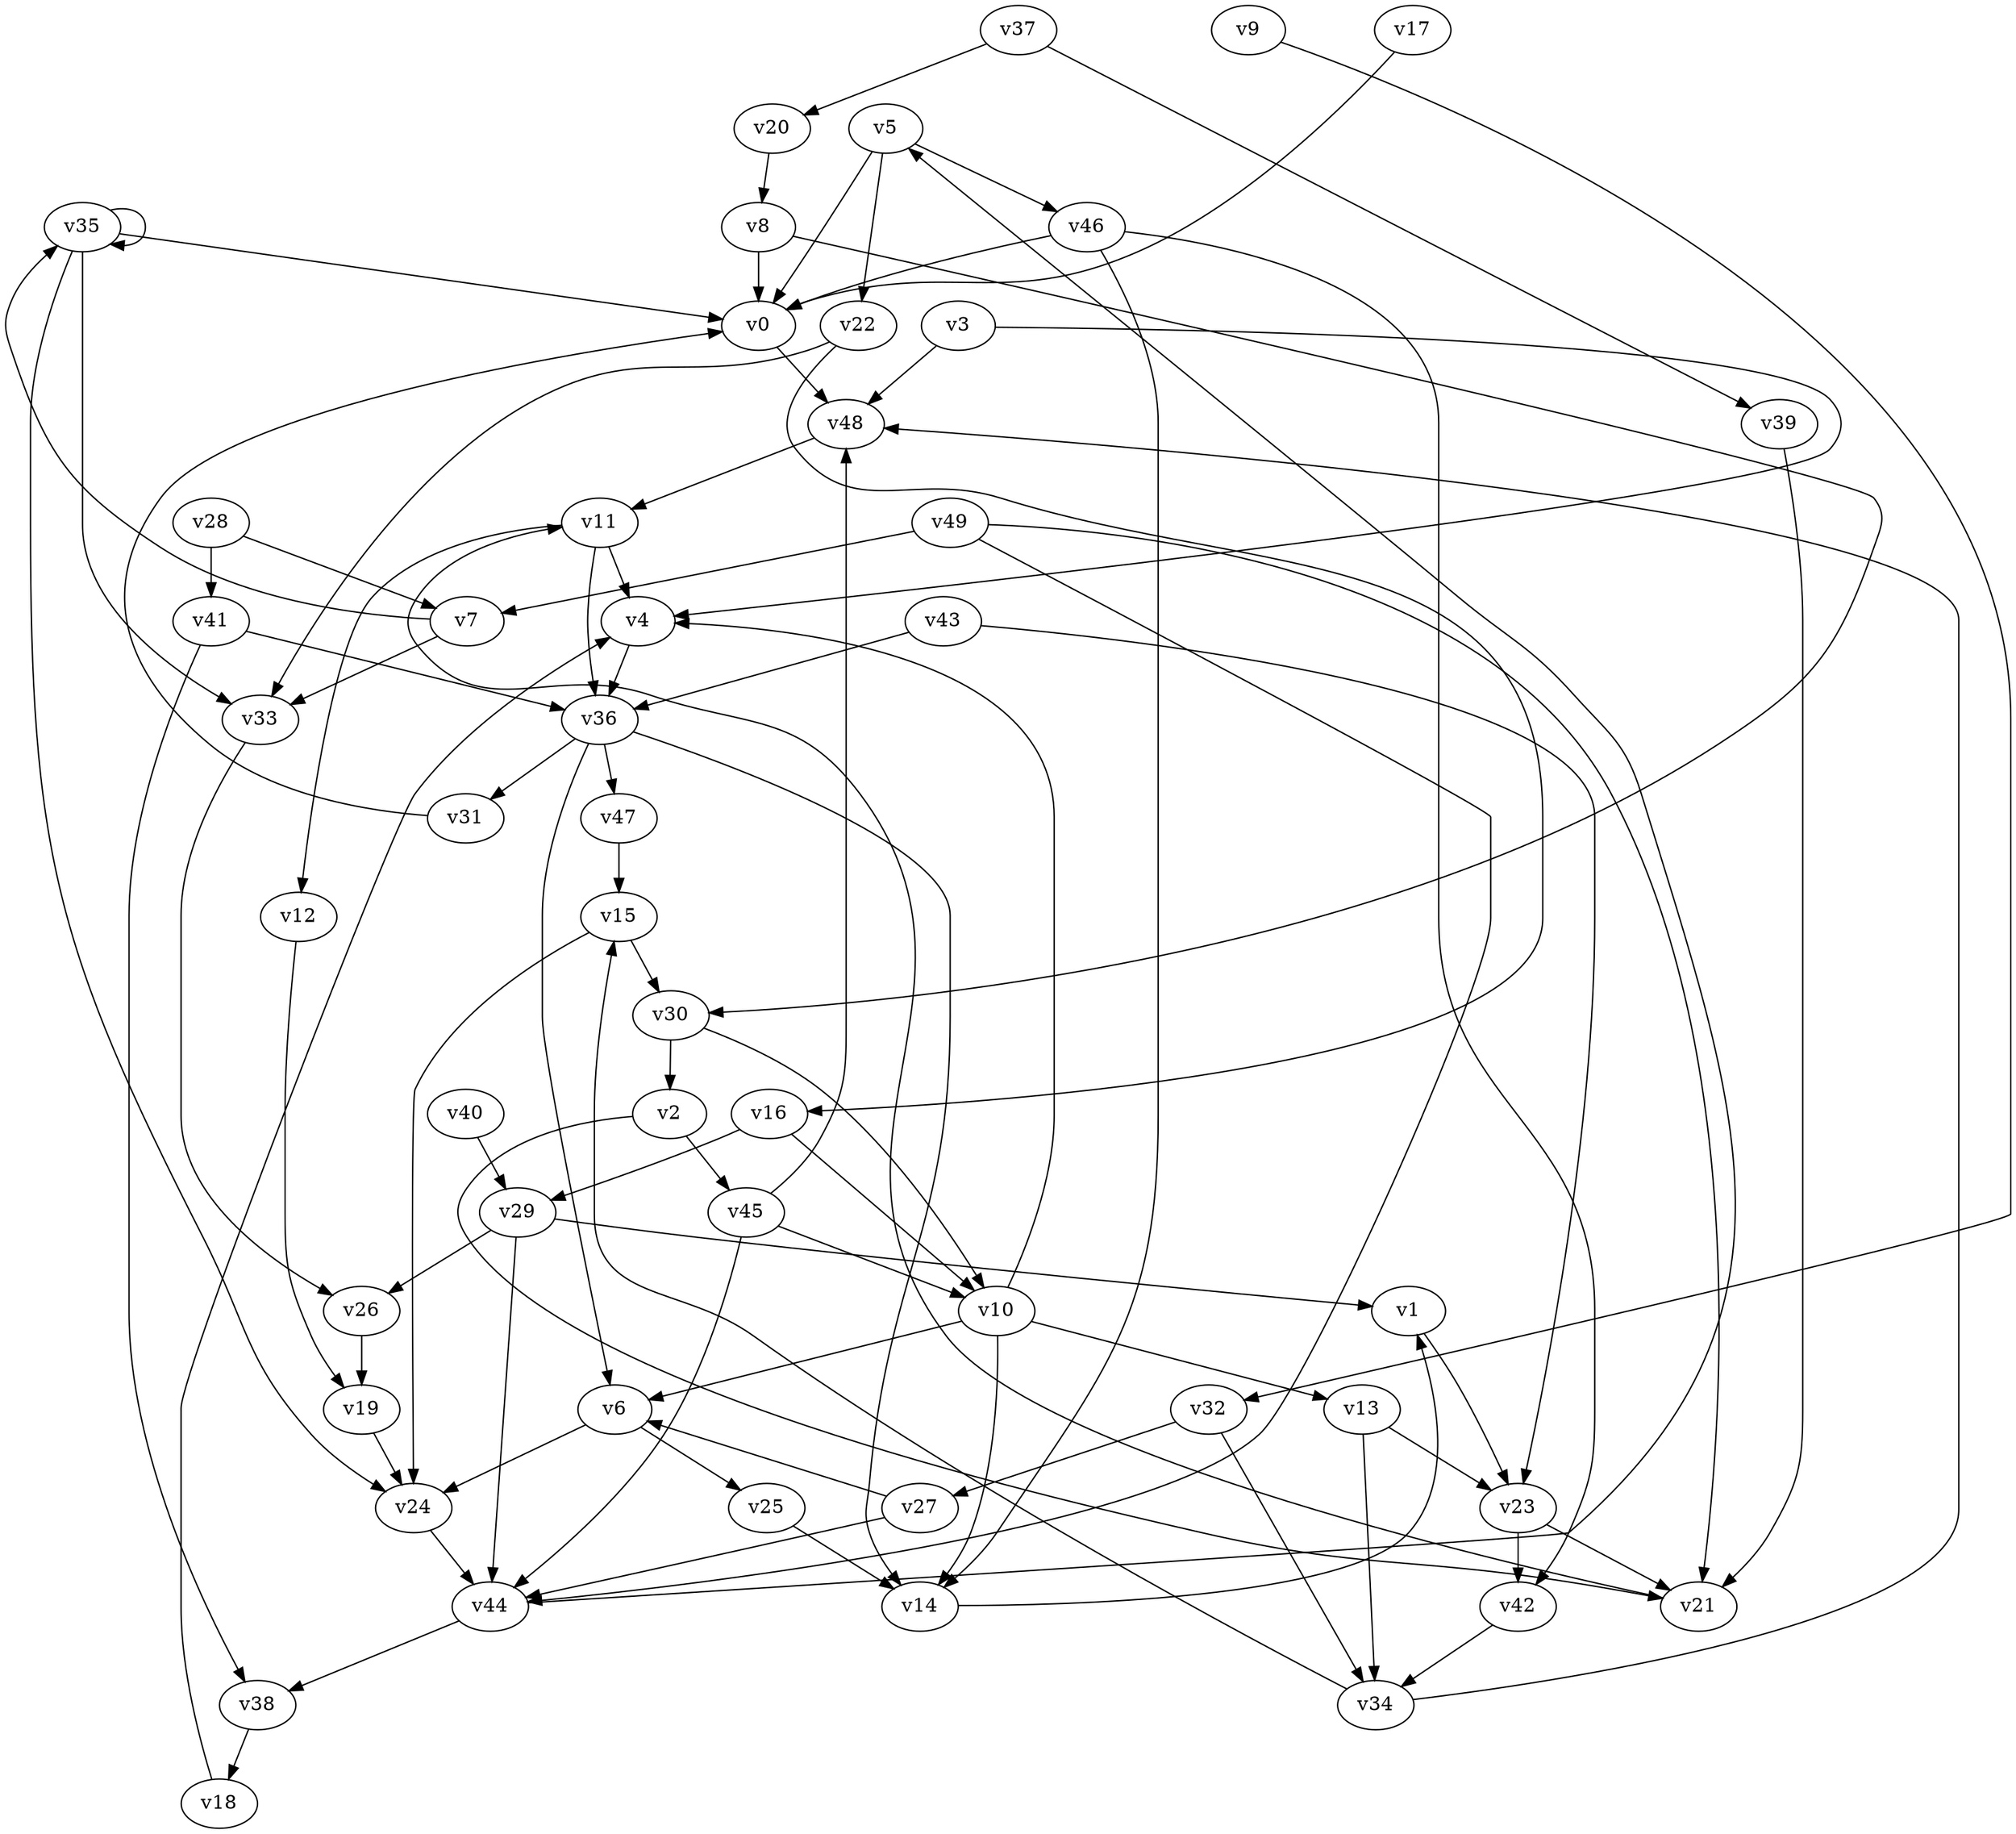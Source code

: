 // Benchmark game 70 - 50 vertices
// time_bound: 15
// targets: v7
digraph G {
    v0 [name="v0", player=1];
    v1 [name="v1", player=0];
    v2 [name="v2", player=0];
    v3 [name="v3", player=1];
    v4 [name="v4", player=1];
    v5 [name="v5", player=1];
    v6 [name="v6", player=1];
    v7 [name="v7", player=0, target=1];
    v8 [name="v8", player=1];
    v9 [name="v9", player=1];
    v10 [name="v10", player=0];
    v11 [name="v11", player=1];
    v12 [name="v12", player=0];
    v13 [name="v13", player=1];
    v14 [name="v14", player=0];
    v15 [name="v15", player=0];
    v16 [name="v16", player=1];
    v17 [name="v17", player=0];
    v18 [name="v18", player=1];
    v19 [name="v19", player=1];
    v20 [name="v20", player=0];
    v21 [name="v21", player=0];
    v22 [name="v22", player=0];
    v23 [name="v23", player=0];
    v24 [name="v24", player=0];
    v25 [name="v25", player=1];
    v26 [name="v26", player=1];
    v27 [name="v27", player=0];
    v28 [name="v28", player=1];
    v29 [name="v29", player=0];
    v30 [name="v30", player=0];
    v31 [name="v31", player=0];
    v32 [name="v32", player=0];
    v33 [name="v33", player=1];
    v34 [name="v34", player=1];
    v35 [name="v35", player=0];
    v36 [name="v36", player=0];
    v37 [name="v37", player=0];
    v38 [name="v38", player=1];
    v39 [name="v39", player=0];
    v40 [name="v40", player=1];
    v41 [name="v41", player=0];
    v42 [name="v42", player=0];
    v43 [name="v43", player=1];
    v44 [name="v44", player=0];
    v45 [name="v45", player=0];
    v46 [name="v46", player=1];
    v47 [name="v47", player=0];
    v48 [name="v48", player=1];
    v49 [name="v49", player=1];

    v0 -> v48;
    v1 -> v23;
    v2 -> v21 [constraint="t < 11"];
    v3 -> v4 [constraint="t < 12"];
    v4 -> v36;
    v5 -> v0;
    v6 -> v25;
    v7 -> v35 [constraint="t mod 5 == 3"];
    v8 -> v30 [constraint="t mod 3 == 1"];
    v9 -> v32 [constraint="t mod 3 == 2"];
    v10 -> v13;
    v11 -> v36;
    v12 -> v19;
    v13 -> v23;
    v14 -> v1 [constraint="t < 12"];
    v15 -> v24;
    v16 -> v10;
    v17 -> v0 [constraint="t mod 4 == 0"];
    v18 -> v4;
    v19 -> v24;
    v20 -> v8;
    v21 -> v11 [constraint="t < 13"];
    v22 -> v16 [constraint="t >= 2"];
    v23 -> v42;
    v24 -> v44;
    v25 -> v14;
    v26 -> v19;
    v27 -> v6 [constraint="t mod 2 == 0"];
    v28 -> v41;
    v29 -> v26;
    v30 -> v2;
    v31 -> v0;
    v32 -> v34;
    v33 -> v26;
    v34 -> v15 [constraint="t >= 1"];
    v35 -> v24;
    v36 -> v14;
    v37 -> v39;
    v38 -> v18;
    v39 -> v21;
    v40 -> v29;
    v41 -> v36;
    v42 -> v34;
    v43 -> v36;
    v44 -> v5 [constraint="t mod 5 == 2"];
    v45 -> v10;
    v46 -> v14;
    v47 -> v15;
    v48 -> v11;
    v49 -> v44 [constraint="t < 10"];
    v11 -> v4;
    v16 -> v29;
    v29 -> v1;
    v44 -> v38;
    v8 -> v0;
    v28 -> v7;
    v5 -> v22;
    v10 -> v14;
    v45 -> v48;
    v35 -> v0;
    v11 -> v12;
    v27 -> v44;
    v10 -> v6;
    v41 -> v38;
    v46 -> v42;
    v10 -> v4;
    v22 -> v33;
    v7 -> v33;
    v36 -> v31;
    v46 -> v0;
    v43 -> v23;
    v36 -> v6;
    v49 -> v7;
    v32 -> v27;
    v13 -> v34;
    v23 -> v21;
    v35 -> v35;
    v5 -> v46;
    v37 -> v20;
    v36 -> v47;
    v29 -> v44;
    v30 -> v10;
    v45 -> v44;
    v6 -> v24;
    v35 -> v33;
    v2 -> v45;
    v3 -> v48;
    v49 -> v21;
    v15 -> v30;
    v34 -> v48;
}
